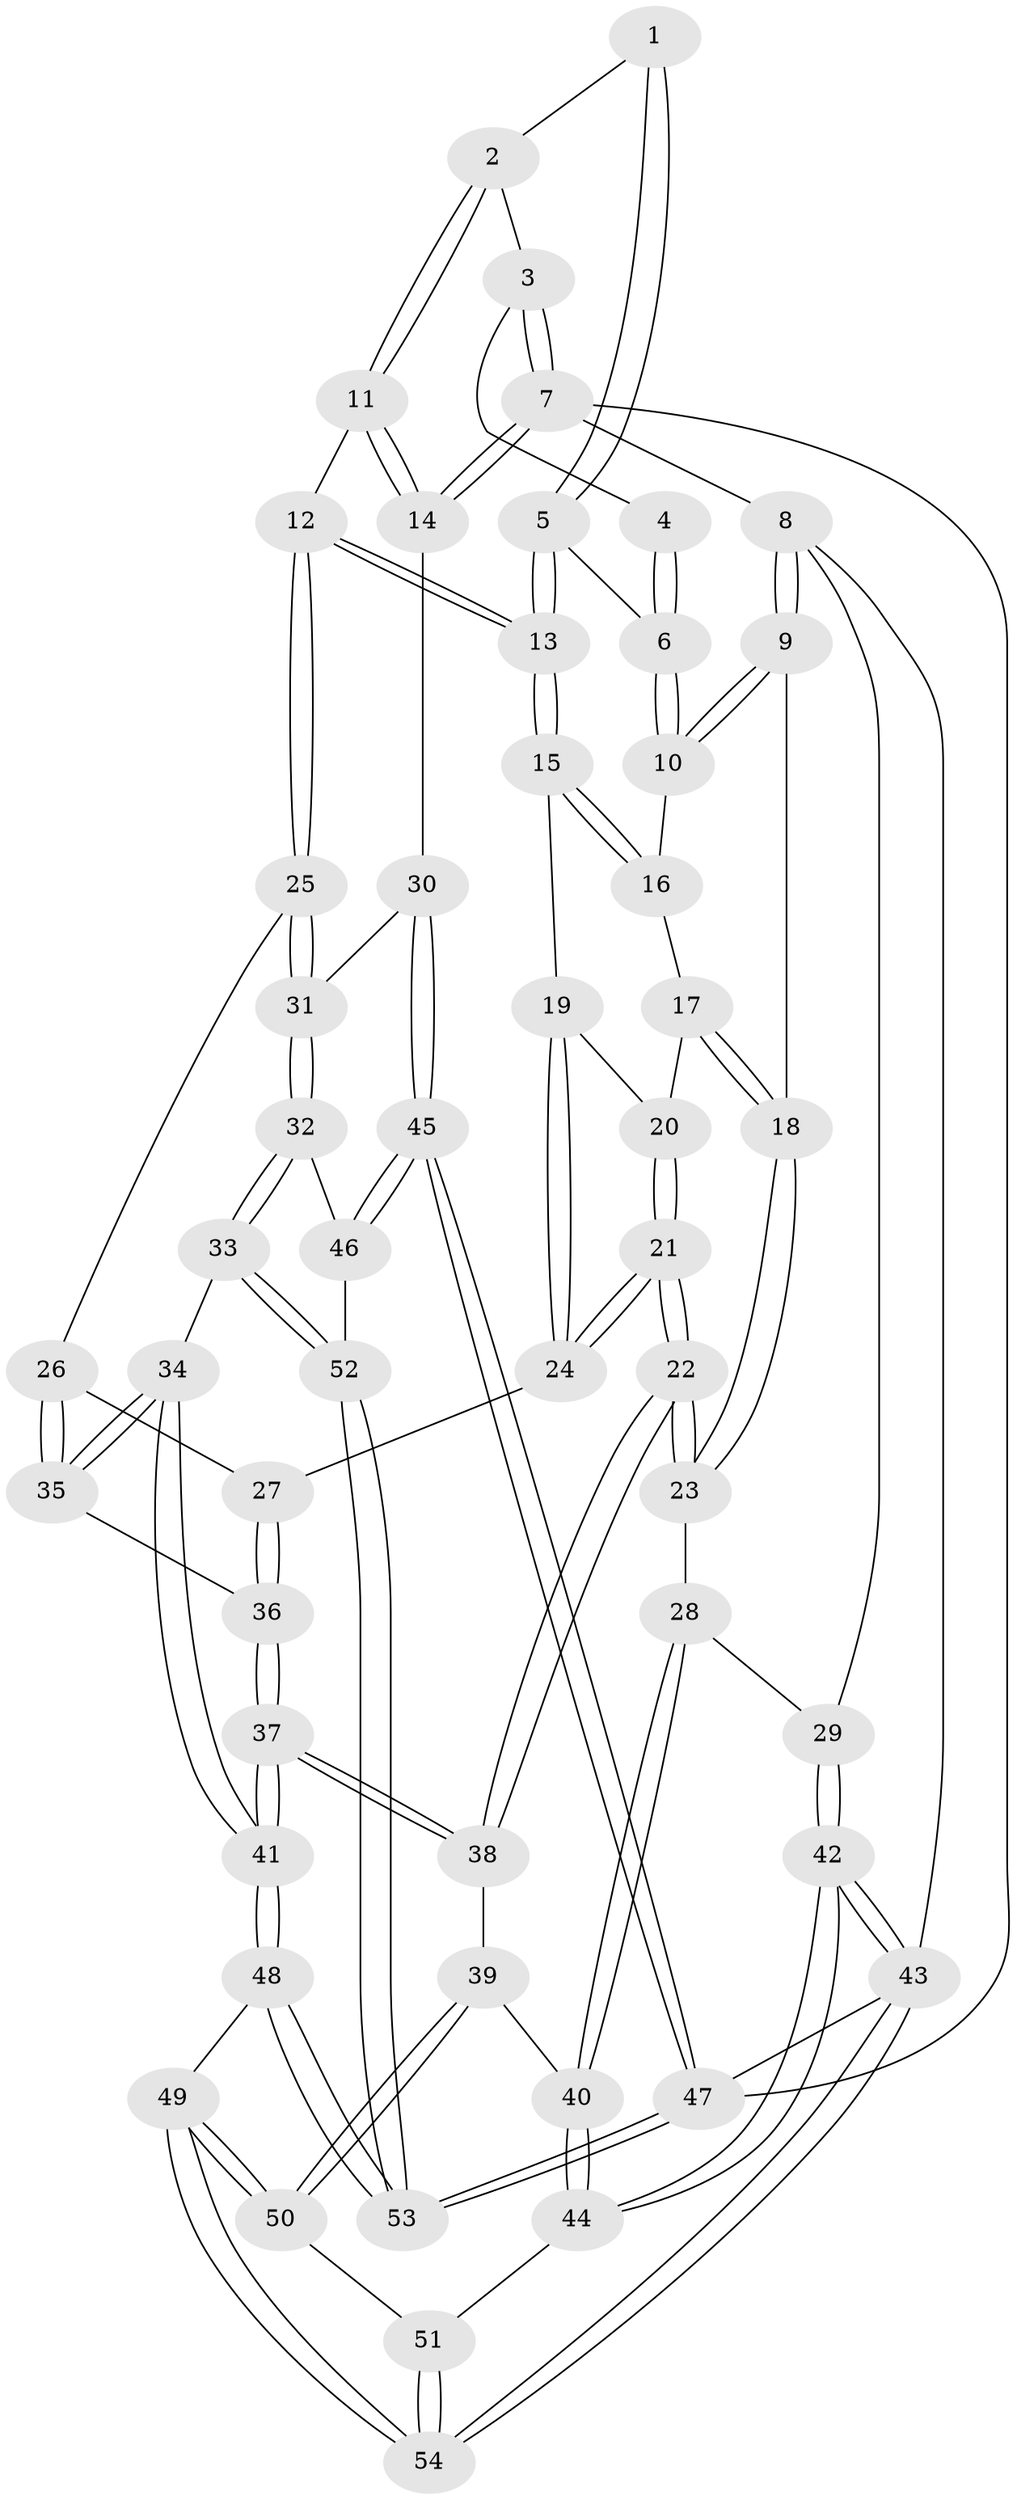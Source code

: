// coarse degree distribution, {3: 0.09523809523809523, 5: 0.38095238095238093, 6: 0.09523809523809523, 4: 0.3333333333333333, 2: 0.09523809523809523}
// Generated by graph-tools (version 1.1) at 2025/21/03/04/25 18:21:09]
// undirected, 54 vertices, 132 edges
graph export_dot {
graph [start="1"]
  node [color=gray90,style=filled];
  1 [pos="+0.8086471402253967+0.11015263423192176"];
  2 [pos="+0.8808051702835342+0.14166047506676915"];
  3 [pos="+1+0"];
  4 [pos="+0.724534067000988+0"];
  5 [pos="+0.7003329061629067+0.20059348747345615"];
  6 [pos="+0.4751570142592044+0"];
  7 [pos="+1+0"];
  8 [pos="+0+0"];
  9 [pos="+0.12331766562908167+0"];
  10 [pos="+0.2926901186359966+0"];
  11 [pos="+0.9521739041634211+0.3611620824775069"];
  12 [pos="+0.7635873061690064+0.3937102975392398"];
  13 [pos="+0.7575744220576727+0.38816393876081995"];
  14 [pos="+1+0.4030502621852301"];
  15 [pos="+0.66122932457186+0.36634094693722874"];
  16 [pos="+0.5284392726646673+0.3027727532393536"];
  17 [pos="+0.472222003038095+0.38216938322271143"];
  18 [pos="+0.24513100440980656+0.37786034250674794"];
  19 [pos="+0.5122957092189903+0.4353523383959245"];
  20 [pos="+0.47656365152339514+0.3962710783534313"];
  21 [pos="+0.3575510528265512+0.6027133851779677"];
  22 [pos="+0.3414575716473722+0.609200342586133"];
  23 [pos="+0.2542560552132374+0.5024342057946264"];
  24 [pos="+0.4834989964984695+0.5648527624711189"];
  25 [pos="+0.7458462165252585+0.43819181566235116"];
  26 [pos="+0.67994653062385+0.5209423777485269"];
  27 [pos="+0.5386530968579256+0.5653500082386015"];
  28 [pos="+0.04066429112157339+0.5793888211804238"];
  29 [pos="+0+0.5548290778562115"];
  30 [pos="+1+0.5510421788526826"];
  31 [pos="+0.8575646618526009+0.6790535380225011"];
  32 [pos="+0.7992019903383616+0.7747908400881979"];
  33 [pos="+0.7393316471413793+0.8161566630192006"];
  34 [pos="+0.7347133593059325+0.8158616598710993"];
  35 [pos="+0.6953930490514142+0.6922893233555448"];
  36 [pos="+0.5770632943618758+0.6658833934072405"];
  37 [pos="+0.5234982600819241+0.8439725652191304"];
  38 [pos="+0.34053974175483614+0.66964054143581"];
  39 [pos="+0.23535670277082588+0.7833299575516619"];
  40 [pos="+0.12424432055492143+0.8073446014211544"];
  41 [pos="+0.5651694280050524+0.8998729794686596"];
  42 [pos="+0+1"];
  43 [pos="+0+1"];
  44 [pos="+0.04687289975361184+0.8666653045232122"];
  45 [pos="+1+0.7723493936951952"];
  46 [pos="+1+0.8116693179824112"];
  47 [pos="+1+1"];
  48 [pos="+0.4731510108499499+1"];
  49 [pos="+0.40782171113575005+1"];
  50 [pos="+0.3286196179395131+1"];
  51 [pos="+0.08832625023192663+0.8960132680501952"];
  52 [pos="+0.8665850483393159+0.9578950570465191"];
  53 [pos="+0.9369306953192468+1"];
  54 [pos="+0.3539171706883306+1"];
  1 -- 2;
  1 -- 5;
  1 -- 5;
  2 -- 3;
  2 -- 11;
  2 -- 11;
  3 -- 4;
  3 -- 7;
  3 -- 7;
  4 -- 6;
  4 -- 6;
  5 -- 6;
  5 -- 13;
  5 -- 13;
  6 -- 10;
  6 -- 10;
  7 -- 8;
  7 -- 14;
  7 -- 14;
  7 -- 47;
  8 -- 9;
  8 -- 9;
  8 -- 29;
  8 -- 43;
  9 -- 10;
  9 -- 10;
  9 -- 18;
  10 -- 16;
  11 -- 12;
  11 -- 14;
  11 -- 14;
  12 -- 13;
  12 -- 13;
  12 -- 25;
  12 -- 25;
  13 -- 15;
  13 -- 15;
  14 -- 30;
  15 -- 16;
  15 -- 16;
  15 -- 19;
  16 -- 17;
  17 -- 18;
  17 -- 18;
  17 -- 20;
  18 -- 23;
  18 -- 23;
  19 -- 20;
  19 -- 24;
  19 -- 24;
  20 -- 21;
  20 -- 21;
  21 -- 22;
  21 -- 22;
  21 -- 24;
  21 -- 24;
  22 -- 23;
  22 -- 23;
  22 -- 38;
  22 -- 38;
  23 -- 28;
  24 -- 27;
  25 -- 26;
  25 -- 31;
  25 -- 31;
  26 -- 27;
  26 -- 35;
  26 -- 35;
  27 -- 36;
  27 -- 36;
  28 -- 29;
  28 -- 40;
  28 -- 40;
  29 -- 42;
  29 -- 42;
  30 -- 31;
  30 -- 45;
  30 -- 45;
  31 -- 32;
  31 -- 32;
  32 -- 33;
  32 -- 33;
  32 -- 46;
  33 -- 34;
  33 -- 52;
  33 -- 52;
  34 -- 35;
  34 -- 35;
  34 -- 41;
  34 -- 41;
  35 -- 36;
  36 -- 37;
  36 -- 37;
  37 -- 38;
  37 -- 38;
  37 -- 41;
  37 -- 41;
  38 -- 39;
  39 -- 40;
  39 -- 50;
  39 -- 50;
  40 -- 44;
  40 -- 44;
  41 -- 48;
  41 -- 48;
  42 -- 43;
  42 -- 43;
  42 -- 44;
  42 -- 44;
  43 -- 54;
  43 -- 54;
  43 -- 47;
  44 -- 51;
  45 -- 46;
  45 -- 46;
  45 -- 47;
  45 -- 47;
  46 -- 52;
  47 -- 53;
  47 -- 53;
  48 -- 49;
  48 -- 53;
  48 -- 53;
  49 -- 50;
  49 -- 50;
  49 -- 54;
  49 -- 54;
  50 -- 51;
  51 -- 54;
  51 -- 54;
  52 -- 53;
  52 -- 53;
}
